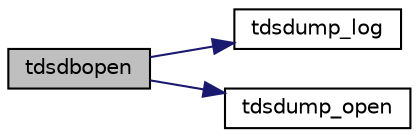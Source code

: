 digraph "tdsdbopen"
{
 // LATEX_PDF_SIZE
  edge [fontname="Helvetica",fontsize="10",labelfontname="Helvetica",labelfontsize="10"];
  node [fontname="Helvetica",fontsize="10",shape=record];
  rankdir="LR";
  Node1 [label="tdsdbopen",height=0.2,width=0.4,color="black", fillcolor="grey75", style="filled", fontcolor="black",tooltip="Form a connection with the server."];
  Node1 -> Node2 [color="midnightblue",fontsize="10",style="solid",fontname="Helvetica"];
  Node2 [label="tdsdump_log",height=0.2,width=0.4,color="black", fillcolor="white", style="filled",URL="$a00449.html#ab45c291105027e69836002e1dd586141",tooltip="Write a message to the debug log."];
  Node1 -> Node3 [color="midnightblue",fontsize="10",style="solid",fontname="Helvetica"];
  Node3 [label="tdsdump_open",height=0.2,width=0.4,color="black", fillcolor="white", style="filled",URL="$a00449.html#a24471508ddfde7cc0f8577801e70c42f",tooltip="Create and truncate a human readable dump file for the TDS traffic."];
}
